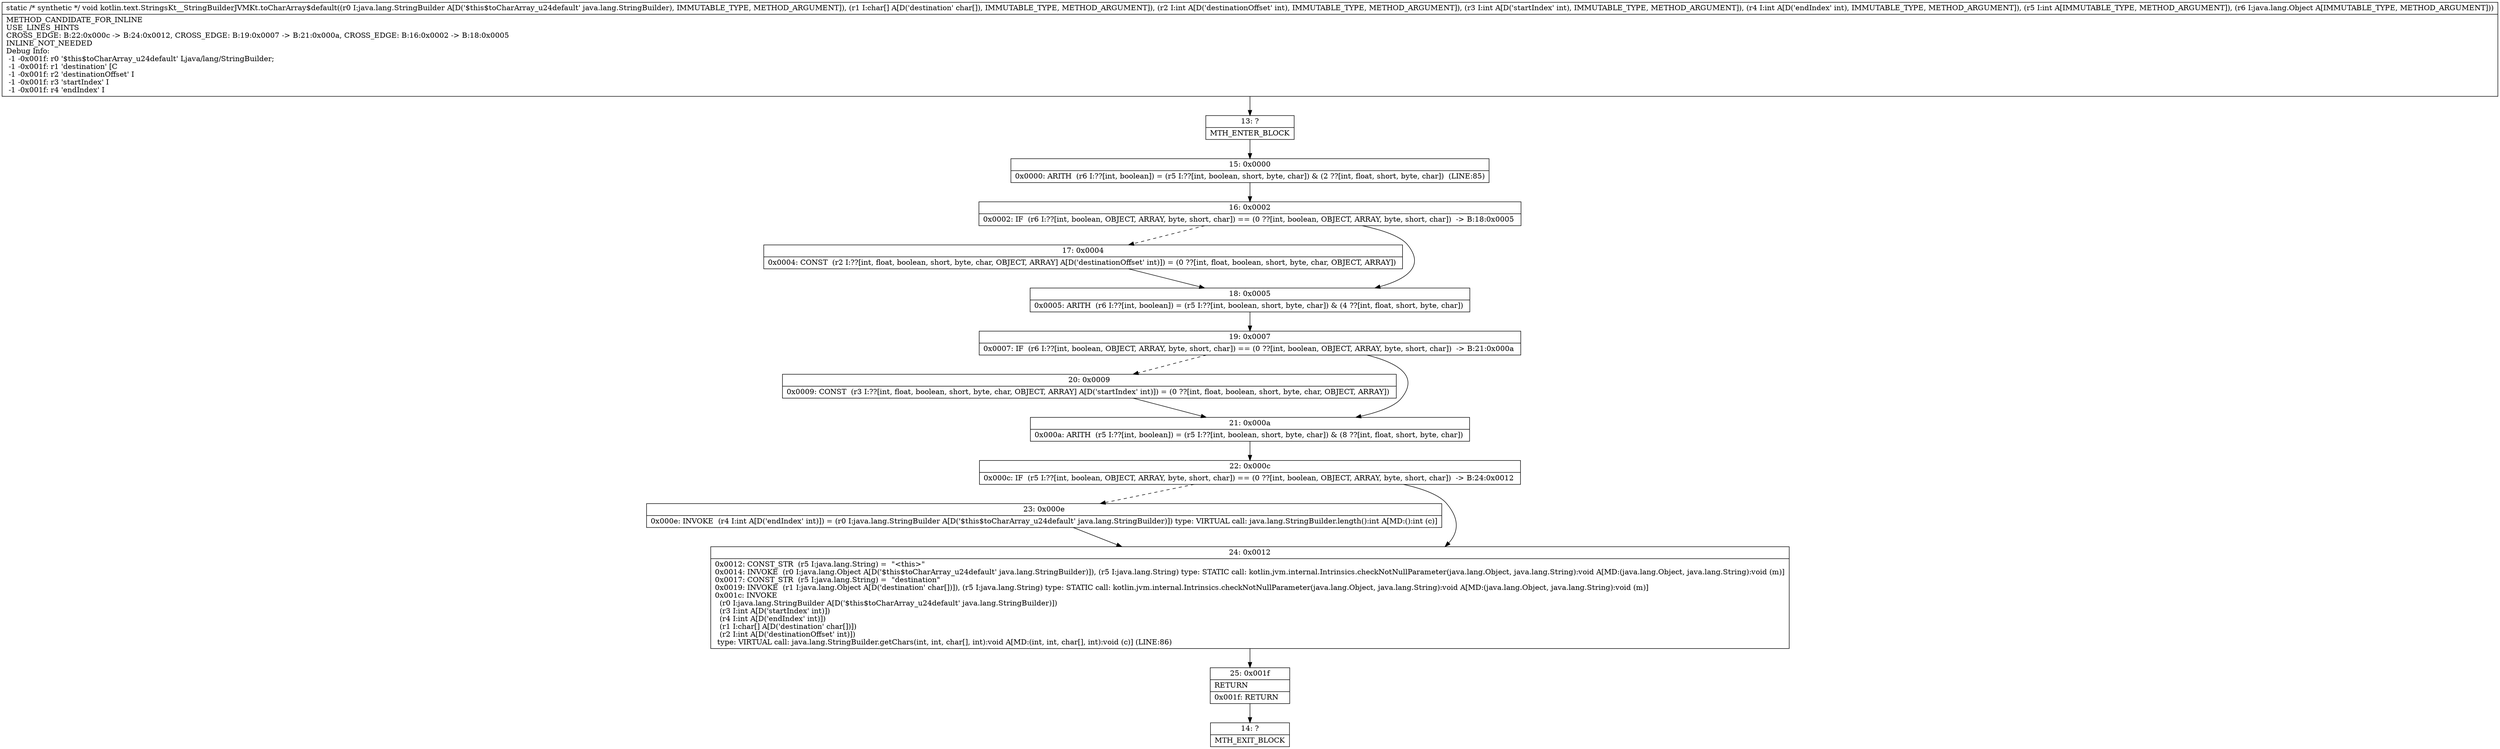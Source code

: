 digraph "CFG forkotlin.text.StringsKt__StringBuilderJVMKt.toCharArray$default(Ljava\/lang\/StringBuilder;[CIIIILjava\/lang\/Object;)V" {
Node_13 [shape=record,label="{13\:\ ?|MTH_ENTER_BLOCK\l}"];
Node_15 [shape=record,label="{15\:\ 0x0000|0x0000: ARITH  (r6 I:??[int, boolean]) = (r5 I:??[int, boolean, short, byte, char]) & (2 ??[int, float, short, byte, char])  (LINE:85)\l}"];
Node_16 [shape=record,label="{16\:\ 0x0002|0x0002: IF  (r6 I:??[int, boolean, OBJECT, ARRAY, byte, short, char]) == (0 ??[int, boolean, OBJECT, ARRAY, byte, short, char])  \-\> B:18:0x0005 \l}"];
Node_17 [shape=record,label="{17\:\ 0x0004|0x0004: CONST  (r2 I:??[int, float, boolean, short, byte, char, OBJECT, ARRAY] A[D('destinationOffset' int)]) = (0 ??[int, float, boolean, short, byte, char, OBJECT, ARRAY]) \l}"];
Node_18 [shape=record,label="{18\:\ 0x0005|0x0005: ARITH  (r6 I:??[int, boolean]) = (r5 I:??[int, boolean, short, byte, char]) & (4 ??[int, float, short, byte, char]) \l}"];
Node_19 [shape=record,label="{19\:\ 0x0007|0x0007: IF  (r6 I:??[int, boolean, OBJECT, ARRAY, byte, short, char]) == (0 ??[int, boolean, OBJECT, ARRAY, byte, short, char])  \-\> B:21:0x000a \l}"];
Node_20 [shape=record,label="{20\:\ 0x0009|0x0009: CONST  (r3 I:??[int, float, boolean, short, byte, char, OBJECT, ARRAY] A[D('startIndex' int)]) = (0 ??[int, float, boolean, short, byte, char, OBJECT, ARRAY]) \l}"];
Node_21 [shape=record,label="{21\:\ 0x000a|0x000a: ARITH  (r5 I:??[int, boolean]) = (r5 I:??[int, boolean, short, byte, char]) & (8 ??[int, float, short, byte, char]) \l}"];
Node_22 [shape=record,label="{22\:\ 0x000c|0x000c: IF  (r5 I:??[int, boolean, OBJECT, ARRAY, byte, short, char]) == (0 ??[int, boolean, OBJECT, ARRAY, byte, short, char])  \-\> B:24:0x0012 \l}"];
Node_23 [shape=record,label="{23\:\ 0x000e|0x000e: INVOKE  (r4 I:int A[D('endIndex' int)]) = (r0 I:java.lang.StringBuilder A[D('$this$toCharArray_u24default' java.lang.StringBuilder)]) type: VIRTUAL call: java.lang.StringBuilder.length():int A[MD:():int (c)]\l}"];
Node_24 [shape=record,label="{24\:\ 0x0012|0x0012: CONST_STR  (r5 I:java.lang.String) =  \"\<this\>\" \l0x0014: INVOKE  (r0 I:java.lang.Object A[D('$this$toCharArray_u24default' java.lang.StringBuilder)]), (r5 I:java.lang.String) type: STATIC call: kotlin.jvm.internal.Intrinsics.checkNotNullParameter(java.lang.Object, java.lang.String):void A[MD:(java.lang.Object, java.lang.String):void (m)]\l0x0017: CONST_STR  (r5 I:java.lang.String) =  \"destination\" \l0x0019: INVOKE  (r1 I:java.lang.Object A[D('destination' char[])]), (r5 I:java.lang.String) type: STATIC call: kotlin.jvm.internal.Intrinsics.checkNotNullParameter(java.lang.Object, java.lang.String):void A[MD:(java.lang.Object, java.lang.String):void (m)]\l0x001c: INVOKE  \l  (r0 I:java.lang.StringBuilder A[D('$this$toCharArray_u24default' java.lang.StringBuilder)])\l  (r3 I:int A[D('startIndex' int)])\l  (r4 I:int A[D('endIndex' int)])\l  (r1 I:char[] A[D('destination' char[])])\l  (r2 I:int A[D('destinationOffset' int)])\l type: VIRTUAL call: java.lang.StringBuilder.getChars(int, int, char[], int):void A[MD:(int, int, char[], int):void (c)] (LINE:86)\l}"];
Node_25 [shape=record,label="{25\:\ 0x001f|RETURN\l|0x001f: RETURN   \l}"];
Node_14 [shape=record,label="{14\:\ ?|MTH_EXIT_BLOCK\l}"];
MethodNode[shape=record,label="{static \/* synthetic *\/ void kotlin.text.StringsKt__StringBuilderJVMKt.toCharArray$default((r0 I:java.lang.StringBuilder A[D('$this$toCharArray_u24default' java.lang.StringBuilder), IMMUTABLE_TYPE, METHOD_ARGUMENT]), (r1 I:char[] A[D('destination' char[]), IMMUTABLE_TYPE, METHOD_ARGUMENT]), (r2 I:int A[D('destinationOffset' int), IMMUTABLE_TYPE, METHOD_ARGUMENT]), (r3 I:int A[D('startIndex' int), IMMUTABLE_TYPE, METHOD_ARGUMENT]), (r4 I:int A[D('endIndex' int), IMMUTABLE_TYPE, METHOD_ARGUMENT]), (r5 I:int A[IMMUTABLE_TYPE, METHOD_ARGUMENT]), (r6 I:java.lang.Object A[IMMUTABLE_TYPE, METHOD_ARGUMENT]))  | METHOD_CANDIDATE_FOR_INLINE\lUSE_LINES_HINTS\lCROSS_EDGE: B:22:0x000c \-\> B:24:0x0012, CROSS_EDGE: B:19:0x0007 \-\> B:21:0x000a, CROSS_EDGE: B:16:0x0002 \-\> B:18:0x0005\lINLINE_NOT_NEEDED\lDebug Info:\l  \-1 \-0x001f: r0 '$this$toCharArray_u24default' Ljava\/lang\/StringBuilder;\l  \-1 \-0x001f: r1 'destination' [C\l  \-1 \-0x001f: r2 'destinationOffset' I\l  \-1 \-0x001f: r3 'startIndex' I\l  \-1 \-0x001f: r4 'endIndex' I\l}"];
MethodNode -> Node_13;Node_13 -> Node_15;
Node_15 -> Node_16;
Node_16 -> Node_17[style=dashed];
Node_16 -> Node_18;
Node_17 -> Node_18;
Node_18 -> Node_19;
Node_19 -> Node_20[style=dashed];
Node_19 -> Node_21;
Node_20 -> Node_21;
Node_21 -> Node_22;
Node_22 -> Node_23[style=dashed];
Node_22 -> Node_24;
Node_23 -> Node_24;
Node_24 -> Node_25;
Node_25 -> Node_14;
}

